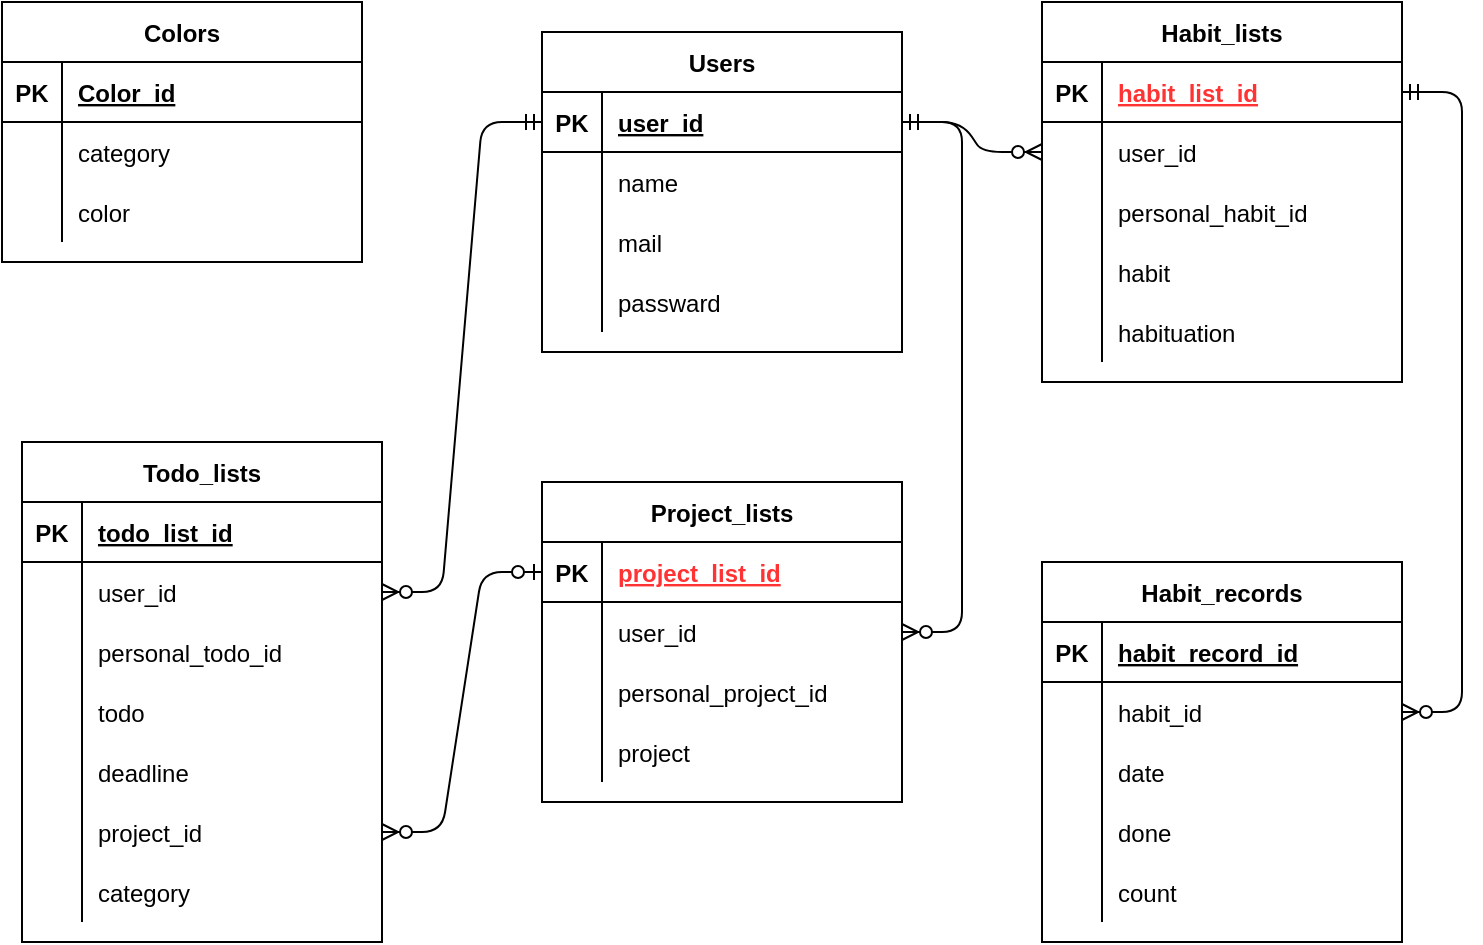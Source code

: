 <mxfile version="14.2.6" type="github">
  <diagram id="yz9vEp8fzlAOeCrYcoD_" name="ページ1">
    <mxGraphModel dx="938" dy="587" grid="1" gridSize="10" guides="1" tooltips="1" connect="1" arrows="1" fold="1" page="1" pageScale="1" pageWidth="827" pageHeight="1169" math="0" shadow="0">
      <root>
        <mxCell id="0" />
        <mxCell id="1" parent="0" />
        <mxCell id="vgZee3NAbd-REzqfM-sp-1" value="Users" style="shape=table;startSize=30;container=1;collapsible=1;childLayout=tableLayout;fixedRows=1;rowLines=0;fontStyle=1;align=center;resizeLast=1;" parent="1" vertex="1">
          <mxGeometry x="310" y="215" width="180" height="160" as="geometry" />
        </mxCell>
        <mxCell id="vgZee3NAbd-REzqfM-sp-2" value="" style="shape=partialRectangle;collapsible=0;dropTarget=0;pointerEvents=0;fillColor=none;top=0;left=0;bottom=1;right=0;points=[[0,0.5],[1,0.5]];portConstraint=eastwest;" parent="vgZee3NAbd-REzqfM-sp-1" vertex="1">
          <mxGeometry y="30" width="180" height="30" as="geometry" />
        </mxCell>
        <mxCell id="vgZee3NAbd-REzqfM-sp-3" value="PK" style="shape=partialRectangle;connectable=0;fillColor=none;top=0;left=0;bottom=0;right=0;fontStyle=1;overflow=hidden;" parent="vgZee3NAbd-REzqfM-sp-2" vertex="1">
          <mxGeometry width="30" height="30" as="geometry" />
        </mxCell>
        <mxCell id="vgZee3NAbd-REzqfM-sp-4" value="user_id" style="shape=partialRectangle;connectable=0;fillColor=none;top=0;left=0;bottom=0;right=0;align=left;spacingLeft=6;fontStyle=5;overflow=hidden;" parent="vgZee3NAbd-REzqfM-sp-2" vertex="1">
          <mxGeometry x="30" width="150" height="30" as="geometry" />
        </mxCell>
        <mxCell id="vgZee3NAbd-REzqfM-sp-5" value="" style="shape=partialRectangle;collapsible=0;dropTarget=0;pointerEvents=0;fillColor=none;top=0;left=0;bottom=0;right=0;points=[[0,0.5],[1,0.5]];portConstraint=eastwest;" parent="vgZee3NAbd-REzqfM-sp-1" vertex="1">
          <mxGeometry y="60" width="180" height="30" as="geometry" />
        </mxCell>
        <mxCell id="vgZee3NAbd-REzqfM-sp-6" value="" style="shape=partialRectangle;connectable=0;fillColor=none;top=0;left=0;bottom=0;right=0;editable=1;overflow=hidden;" parent="vgZee3NAbd-REzqfM-sp-5" vertex="1">
          <mxGeometry width="30" height="30" as="geometry" />
        </mxCell>
        <mxCell id="vgZee3NAbd-REzqfM-sp-7" value="name" style="shape=partialRectangle;connectable=0;fillColor=none;top=0;left=0;bottom=0;right=0;align=left;spacingLeft=6;overflow=hidden;" parent="vgZee3NAbd-REzqfM-sp-5" vertex="1">
          <mxGeometry x="30" width="150" height="30" as="geometry" />
        </mxCell>
        <mxCell id="vgZee3NAbd-REzqfM-sp-8" value="" style="shape=partialRectangle;collapsible=0;dropTarget=0;pointerEvents=0;fillColor=none;top=0;left=0;bottom=0;right=0;points=[[0,0.5],[1,0.5]];portConstraint=eastwest;" parent="vgZee3NAbd-REzqfM-sp-1" vertex="1">
          <mxGeometry y="90" width="180" height="30" as="geometry" />
        </mxCell>
        <mxCell id="vgZee3NAbd-REzqfM-sp-9" value="" style="shape=partialRectangle;connectable=0;fillColor=none;top=0;left=0;bottom=0;right=0;editable=1;overflow=hidden;" parent="vgZee3NAbd-REzqfM-sp-8" vertex="1">
          <mxGeometry width="30" height="30" as="geometry" />
        </mxCell>
        <mxCell id="vgZee3NAbd-REzqfM-sp-10" value="mail" style="shape=partialRectangle;connectable=0;fillColor=none;top=0;left=0;bottom=0;right=0;align=left;spacingLeft=6;overflow=hidden;" parent="vgZee3NAbd-REzqfM-sp-8" vertex="1">
          <mxGeometry x="30" width="150" height="30" as="geometry" />
        </mxCell>
        <mxCell id="vgZee3NAbd-REzqfM-sp-11" value="" style="shape=partialRectangle;collapsible=0;dropTarget=0;pointerEvents=0;fillColor=none;top=0;left=0;bottom=0;right=0;points=[[0,0.5],[1,0.5]];portConstraint=eastwest;" parent="vgZee3NAbd-REzqfM-sp-1" vertex="1">
          <mxGeometry y="120" width="180" height="30" as="geometry" />
        </mxCell>
        <mxCell id="vgZee3NAbd-REzqfM-sp-12" value="" style="shape=partialRectangle;connectable=0;fillColor=none;top=0;left=0;bottom=0;right=0;editable=1;overflow=hidden;" parent="vgZee3NAbd-REzqfM-sp-11" vertex="1">
          <mxGeometry width="30" height="30" as="geometry" />
        </mxCell>
        <mxCell id="vgZee3NAbd-REzqfM-sp-13" value="passward" style="shape=partialRectangle;connectable=0;fillColor=none;top=0;left=0;bottom=0;right=0;align=left;spacingLeft=6;overflow=hidden;" parent="vgZee3NAbd-REzqfM-sp-11" vertex="1">
          <mxGeometry x="30" width="150" height="30" as="geometry" />
        </mxCell>
        <mxCell id="vgZee3NAbd-REzqfM-sp-27" value="Habit_lists" style="shape=table;startSize=30;container=1;collapsible=1;childLayout=tableLayout;fixedRows=1;rowLines=0;fontStyle=1;align=center;resizeLast=1;" parent="1" vertex="1">
          <mxGeometry x="560" y="200" width="180" height="190" as="geometry" />
        </mxCell>
        <mxCell id="vgZee3NAbd-REzqfM-sp-28" value="" style="shape=partialRectangle;collapsible=0;dropTarget=0;pointerEvents=0;fillColor=none;top=0;left=0;bottom=1;right=0;points=[[0,0.5],[1,0.5]];portConstraint=eastwest;" parent="vgZee3NAbd-REzqfM-sp-27" vertex="1">
          <mxGeometry y="30" width="180" height="30" as="geometry" />
        </mxCell>
        <mxCell id="vgZee3NAbd-REzqfM-sp-29" value="PK" style="shape=partialRectangle;connectable=0;fillColor=none;top=0;left=0;bottom=0;right=0;fontStyle=1;overflow=hidden;" parent="vgZee3NAbd-REzqfM-sp-28" vertex="1">
          <mxGeometry width="30" height="30" as="geometry" />
        </mxCell>
        <mxCell id="vgZee3NAbd-REzqfM-sp-30" value="habit_list_id" style="shape=partialRectangle;connectable=0;fillColor=none;top=0;left=0;bottom=0;right=0;align=left;spacingLeft=6;fontStyle=5;overflow=hidden;fontColor=#FF3333;" parent="vgZee3NAbd-REzqfM-sp-28" vertex="1">
          <mxGeometry x="30" width="150" height="30" as="geometry" />
        </mxCell>
        <mxCell id="vgZee3NAbd-REzqfM-sp-31" value="" style="shape=partialRectangle;collapsible=0;dropTarget=0;pointerEvents=0;fillColor=none;top=0;left=0;bottom=0;right=0;points=[[0,0.5],[1,0.5]];portConstraint=eastwest;" parent="vgZee3NAbd-REzqfM-sp-27" vertex="1">
          <mxGeometry y="60" width="180" height="30" as="geometry" />
        </mxCell>
        <mxCell id="vgZee3NAbd-REzqfM-sp-32" value="" style="shape=partialRectangle;connectable=0;fillColor=none;top=0;left=0;bottom=0;right=0;editable=1;overflow=hidden;" parent="vgZee3NAbd-REzqfM-sp-31" vertex="1">
          <mxGeometry width="30" height="30" as="geometry" />
        </mxCell>
        <mxCell id="vgZee3NAbd-REzqfM-sp-33" value="user_id" style="shape=partialRectangle;connectable=0;fillColor=none;top=0;left=0;bottom=0;right=0;align=left;spacingLeft=6;overflow=hidden;" parent="vgZee3NAbd-REzqfM-sp-31" vertex="1">
          <mxGeometry x="30" width="150" height="30" as="geometry" />
        </mxCell>
        <mxCell id="vgZee3NAbd-REzqfM-sp-34" value="" style="shape=partialRectangle;collapsible=0;dropTarget=0;pointerEvents=0;fillColor=none;top=0;left=0;bottom=0;right=0;points=[[0,0.5],[1,0.5]];portConstraint=eastwest;" parent="vgZee3NAbd-REzqfM-sp-27" vertex="1">
          <mxGeometry y="90" width="180" height="30" as="geometry" />
        </mxCell>
        <mxCell id="vgZee3NAbd-REzqfM-sp-35" value="" style="shape=partialRectangle;connectable=0;fillColor=none;top=0;left=0;bottom=0;right=0;editable=1;overflow=hidden;" parent="vgZee3NAbd-REzqfM-sp-34" vertex="1">
          <mxGeometry width="30" height="30" as="geometry" />
        </mxCell>
        <mxCell id="vgZee3NAbd-REzqfM-sp-36" value="personal_habit_id" style="shape=partialRectangle;connectable=0;fillColor=none;top=0;left=0;bottom=0;right=0;align=left;spacingLeft=6;overflow=hidden;" parent="vgZee3NAbd-REzqfM-sp-34" vertex="1">
          <mxGeometry x="30" width="150" height="30" as="geometry" />
        </mxCell>
        <mxCell id="vgZee3NAbd-REzqfM-sp-37" value="" style="shape=partialRectangle;collapsible=0;dropTarget=0;pointerEvents=0;fillColor=none;top=0;left=0;bottom=0;right=0;points=[[0,0.5],[1,0.5]];portConstraint=eastwest;" parent="vgZee3NAbd-REzqfM-sp-27" vertex="1">
          <mxGeometry y="120" width="180" height="30" as="geometry" />
        </mxCell>
        <mxCell id="vgZee3NAbd-REzqfM-sp-38" value="" style="shape=partialRectangle;connectable=0;fillColor=none;top=0;left=0;bottom=0;right=0;editable=1;overflow=hidden;" parent="vgZee3NAbd-REzqfM-sp-37" vertex="1">
          <mxGeometry width="30" height="30" as="geometry" />
        </mxCell>
        <mxCell id="vgZee3NAbd-REzqfM-sp-39" value="habit" style="shape=partialRectangle;connectable=0;fillColor=none;top=0;left=0;bottom=0;right=0;align=left;spacingLeft=6;overflow=hidden;" parent="vgZee3NAbd-REzqfM-sp-37" vertex="1">
          <mxGeometry x="30" width="150" height="30" as="geometry" />
        </mxCell>
        <mxCell id="vgZee3NAbd-REzqfM-sp-57" style="shape=partialRectangle;collapsible=0;dropTarget=0;pointerEvents=0;fillColor=none;top=0;left=0;bottom=0;right=0;points=[[0,0.5],[1,0.5]];portConstraint=eastwest;" parent="vgZee3NAbd-REzqfM-sp-27" vertex="1">
          <mxGeometry y="150" width="180" height="30" as="geometry" />
        </mxCell>
        <mxCell id="vgZee3NAbd-REzqfM-sp-58" style="shape=partialRectangle;connectable=0;fillColor=none;top=0;left=0;bottom=0;right=0;editable=1;overflow=hidden;" parent="vgZee3NAbd-REzqfM-sp-57" vertex="1">
          <mxGeometry width="30" height="30" as="geometry" />
        </mxCell>
        <mxCell id="vgZee3NAbd-REzqfM-sp-59" value="habituation" style="shape=partialRectangle;connectable=0;fillColor=none;top=0;left=0;bottom=0;right=0;align=left;spacingLeft=6;overflow=hidden;" parent="vgZee3NAbd-REzqfM-sp-57" vertex="1">
          <mxGeometry x="30" width="150" height="30" as="geometry" />
        </mxCell>
        <mxCell id="vgZee3NAbd-REzqfM-sp-60" value="Habit_records" style="shape=table;startSize=30;container=1;collapsible=1;childLayout=tableLayout;fixedRows=1;rowLines=0;fontStyle=1;align=center;resizeLast=1;" parent="1" vertex="1">
          <mxGeometry x="560" y="480" width="180" height="190" as="geometry" />
        </mxCell>
        <mxCell id="vgZee3NAbd-REzqfM-sp-61" value="" style="shape=partialRectangle;collapsible=0;dropTarget=0;pointerEvents=0;fillColor=none;top=0;left=0;bottom=1;right=0;points=[[0,0.5],[1,0.5]];portConstraint=eastwest;" parent="vgZee3NAbd-REzqfM-sp-60" vertex="1">
          <mxGeometry y="30" width="180" height="30" as="geometry" />
        </mxCell>
        <mxCell id="vgZee3NAbd-REzqfM-sp-62" value="PK" style="shape=partialRectangle;connectable=0;fillColor=none;top=0;left=0;bottom=0;right=0;fontStyle=1;overflow=hidden;" parent="vgZee3NAbd-REzqfM-sp-61" vertex="1">
          <mxGeometry width="30" height="30" as="geometry" />
        </mxCell>
        <mxCell id="vgZee3NAbd-REzqfM-sp-63" value="habit_record_id" style="shape=partialRectangle;connectable=0;fillColor=none;top=0;left=0;bottom=0;right=0;align=left;spacingLeft=6;fontStyle=5;overflow=hidden;" parent="vgZee3NAbd-REzqfM-sp-61" vertex="1">
          <mxGeometry x="30" width="150" height="30" as="geometry" />
        </mxCell>
        <mxCell id="vgZee3NAbd-REzqfM-sp-64" value="" style="shape=partialRectangle;collapsible=0;dropTarget=0;pointerEvents=0;fillColor=none;top=0;left=0;bottom=0;right=0;points=[[0,0.5],[1,0.5]];portConstraint=eastwest;" parent="vgZee3NAbd-REzqfM-sp-60" vertex="1">
          <mxGeometry y="60" width="180" height="30" as="geometry" />
        </mxCell>
        <mxCell id="vgZee3NAbd-REzqfM-sp-65" value="" style="shape=partialRectangle;connectable=0;fillColor=none;top=0;left=0;bottom=0;right=0;editable=1;overflow=hidden;" parent="vgZee3NAbd-REzqfM-sp-64" vertex="1">
          <mxGeometry width="30" height="30" as="geometry" />
        </mxCell>
        <mxCell id="vgZee3NAbd-REzqfM-sp-66" value="habit_id" style="shape=partialRectangle;connectable=0;fillColor=none;top=0;left=0;bottom=0;right=0;align=left;spacingLeft=6;overflow=hidden;" parent="vgZee3NAbd-REzqfM-sp-64" vertex="1">
          <mxGeometry x="30" width="150" height="30" as="geometry" />
        </mxCell>
        <mxCell id="vgZee3NAbd-REzqfM-sp-67" value="" style="shape=partialRectangle;collapsible=0;dropTarget=0;pointerEvents=0;fillColor=none;top=0;left=0;bottom=0;right=0;points=[[0,0.5],[1,0.5]];portConstraint=eastwest;" parent="vgZee3NAbd-REzqfM-sp-60" vertex="1">
          <mxGeometry y="90" width="180" height="30" as="geometry" />
        </mxCell>
        <mxCell id="vgZee3NAbd-REzqfM-sp-68" value="" style="shape=partialRectangle;connectable=0;fillColor=none;top=0;left=0;bottom=0;right=0;editable=1;overflow=hidden;" parent="vgZee3NAbd-REzqfM-sp-67" vertex="1">
          <mxGeometry width="30" height="30" as="geometry" />
        </mxCell>
        <mxCell id="vgZee3NAbd-REzqfM-sp-69" value="date" style="shape=partialRectangle;connectable=0;fillColor=none;top=0;left=0;bottom=0;right=0;align=left;spacingLeft=6;overflow=hidden;" parent="vgZee3NAbd-REzqfM-sp-67" vertex="1">
          <mxGeometry x="30" width="150" height="30" as="geometry" />
        </mxCell>
        <mxCell id="vgZee3NAbd-REzqfM-sp-70" value="" style="shape=partialRectangle;collapsible=0;dropTarget=0;pointerEvents=0;fillColor=none;top=0;left=0;bottom=0;right=0;points=[[0,0.5],[1,0.5]];portConstraint=eastwest;" parent="vgZee3NAbd-REzqfM-sp-60" vertex="1">
          <mxGeometry y="120" width="180" height="30" as="geometry" />
        </mxCell>
        <mxCell id="vgZee3NAbd-REzqfM-sp-71" value="" style="shape=partialRectangle;connectable=0;fillColor=none;top=0;left=0;bottom=0;right=0;editable=1;overflow=hidden;" parent="vgZee3NAbd-REzqfM-sp-70" vertex="1">
          <mxGeometry width="30" height="30" as="geometry" />
        </mxCell>
        <mxCell id="vgZee3NAbd-REzqfM-sp-72" value="done" style="shape=partialRectangle;connectable=0;fillColor=none;top=0;left=0;bottom=0;right=0;align=left;spacingLeft=6;overflow=hidden;" parent="vgZee3NAbd-REzqfM-sp-70" vertex="1">
          <mxGeometry x="30" width="150" height="30" as="geometry" />
        </mxCell>
        <mxCell id="vgZee3NAbd-REzqfM-sp-76" style="shape=partialRectangle;collapsible=0;dropTarget=0;pointerEvents=0;fillColor=none;top=0;left=0;bottom=0;right=0;points=[[0,0.5],[1,0.5]];portConstraint=eastwest;" parent="vgZee3NAbd-REzqfM-sp-60" vertex="1">
          <mxGeometry y="150" width="180" height="30" as="geometry" />
        </mxCell>
        <mxCell id="vgZee3NAbd-REzqfM-sp-77" style="shape=partialRectangle;connectable=0;fillColor=none;top=0;left=0;bottom=0;right=0;editable=1;overflow=hidden;" parent="vgZee3NAbd-REzqfM-sp-76" vertex="1">
          <mxGeometry width="30" height="30" as="geometry" />
        </mxCell>
        <mxCell id="vgZee3NAbd-REzqfM-sp-78" value="count" style="shape=partialRectangle;connectable=0;fillColor=none;top=0;left=0;bottom=0;right=0;align=left;spacingLeft=6;overflow=hidden;" parent="vgZee3NAbd-REzqfM-sp-76" vertex="1">
          <mxGeometry x="30" width="150" height="30" as="geometry" />
        </mxCell>
        <mxCell id="vgZee3NAbd-REzqfM-sp-79" value="Project_lists" style="shape=table;startSize=30;container=1;collapsible=1;childLayout=tableLayout;fixedRows=1;rowLines=0;fontStyle=1;align=center;resizeLast=1;" parent="1" vertex="1">
          <mxGeometry x="310" y="440" width="180" height="160" as="geometry" />
        </mxCell>
        <mxCell id="vgZee3NAbd-REzqfM-sp-80" value="" style="shape=partialRectangle;collapsible=0;dropTarget=0;pointerEvents=0;fillColor=none;top=0;left=0;bottom=1;right=0;points=[[0,0.5],[1,0.5]];portConstraint=eastwest;" parent="vgZee3NAbd-REzqfM-sp-79" vertex="1">
          <mxGeometry y="30" width="180" height="30" as="geometry" />
        </mxCell>
        <mxCell id="vgZee3NAbd-REzqfM-sp-81" value="PK" style="shape=partialRectangle;connectable=0;fillColor=none;top=0;left=0;bottom=0;right=0;fontStyle=1;overflow=hidden;" parent="vgZee3NAbd-REzqfM-sp-80" vertex="1">
          <mxGeometry width="30" height="30" as="geometry" />
        </mxCell>
        <mxCell id="vgZee3NAbd-REzqfM-sp-82" value="project_list_id" style="shape=partialRectangle;connectable=0;fillColor=none;top=0;left=0;bottom=0;right=0;align=left;spacingLeft=6;fontStyle=5;overflow=hidden;fontColor=#FF3333;" parent="vgZee3NAbd-REzqfM-sp-80" vertex="1">
          <mxGeometry x="30" width="150" height="30" as="geometry" />
        </mxCell>
        <mxCell id="vgZee3NAbd-REzqfM-sp-83" value="" style="shape=partialRectangle;collapsible=0;dropTarget=0;pointerEvents=0;fillColor=none;top=0;left=0;bottom=0;right=0;points=[[0,0.5],[1,0.5]];portConstraint=eastwest;" parent="vgZee3NAbd-REzqfM-sp-79" vertex="1">
          <mxGeometry y="60" width="180" height="30" as="geometry" />
        </mxCell>
        <mxCell id="vgZee3NAbd-REzqfM-sp-84" value="" style="shape=partialRectangle;connectable=0;fillColor=none;top=0;left=0;bottom=0;right=0;editable=1;overflow=hidden;" parent="vgZee3NAbd-REzqfM-sp-83" vertex="1">
          <mxGeometry width="30" height="30" as="geometry" />
        </mxCell>
        <mxCell id="vgZee3NAbd-REzqfM-sp-85" value="user_id" style="shape=partialRectangle;connectable=0;fillColor=none;top=0;left=0;bottom=0;right=0;align=left;spacingLeft=6;overflow=hidden;" parent="vgZee3NAbd-REzqfM-sp-83" vertex="1">
          <mxGeometry x="30" width="150" height="30" as="geometry" />
        </mxCell>
        <mxCell id="vgZee3NAbd-REzqfM-sp-86" value="" style="shape=partialRectangle;collapsible=0;dropTarget=0;pointerEvents=0;fillColor=none;top=0;left=0;bottom=0;right=0;points=[[0,0.5],[1,0.5]];portConstraint=eastwest;" parent="vgZee3NAbd-REzqfM-sp-79" vertex="1">
          <mxGeometry y="90" width="180" height="30" as="geometry" />
        </mxCell>
        <mxCell id="vgZee3NAbd-REzqfM-sp-87" value="" style="shape=partialRectangle;connectable=0;fillColor=none;top=0;left=0;bottom=0;right=0;editable=1;overflow=hidden;" parent="vgZee3NAbd-REzqfM-sp-86" vertex="1">
          <mxGeometry width="30" height="30" as="geometry" />
        </mxCell>
        <mxCell id="vgZee3NAbd-REzqfM-sp-88" value="personal_project_id" style="shape=partialRectangle;connectable=0;fillColor=none;top=0;left=0;bottom=0;right=0;align=left;spacingLeft=6;overflow=hidden;" parent="vgZee3NAbd-REzqfM-sp-86" vertex="1">
          <mxGeometry x="30" width="150" height="30" as="geometry" />
        </mxCell>
        <mxCell id="vgZee3NAbd-REzqfM-sp-89" value="" style="shape=partialRectangle;collapsible=0;dropTarget=0;pointerEvents=0;fillColor=none;top=0;left=0;bottom=0;right=0;points=[[0,0.5],[1,0.5]];portConstraint=eastwest;" parent="vgZee3NAbd-REzqfM-sp-79" vertex="1">
          <mxGeometry y="120" width="180" height="30" as="geometry" />
        </mxCell>
        <mxCell id="vgZee3NAbd-REzqfM-sp-90" value="" style="shape=partialRectangle;connectable=0;fillColor=none;top=0;left=0;bottom=0;right=0;editable=1;overflow=hidden;" parent="vgZee3NAbd-REzqfM-sp-89" vertex="1">
          <mxGeometry width="30" height="30" as="geometry" />
        </mxCell>
        <mxCell id="vgZee3NAbd-REzqfM-sp-91" value="project" style="shape=partialRectangle;connectable=0;fillColor=none;top=0;left=0;bottom=0;right=0;align=left;spacingLeft=6;overflow=hidden;" parent="vgZee3NAbd-REzqfM-sp-89" vertex="1">
          <mxGeometry x="30" width="150" height="30" as="geometry" />
        </mxCell>
        <mxCell id="vgZee3NAbd-REzqfM-sp-95" value="Todo_lists" style="shape=table;startSize=30;container=1;collapsible=1;childLayout=tableLayout;fixedRows=1;rowLines=0;fontStyle=1;align=center;resizeLast=1;" parent="1" vertex="1">
          <mxGeometry x="50" y="420" width="180" height="250" as="geometry" />
        </mxCell>
        <mxCell id="vgZee3NAbd-REzqfM-sp-96" value="" style="shape=partialRectangle;collapsible=0;dropTarget=0;pointerEvents=0;fillColor=none;top=0;left=0;bottom=1;right=0;points=[[0,0.5],[1,0.5]];portConstraint=eastwest;" parent="vgZee3NAbd-REzqfM-sp-95" vertex="1">
          <mxGeometry y="30" width="180" height="30" as="geometry" />
        </mxCell>
        <mxCell id="vgZee3NAbd-REzqfM-sp-97" value="PK" style="shape=partialRectangle;connectable=0;fillColor=none;top=0;left=0;bottom=0;right=0;fontStyle=1;overflow=hidden;" parent="vgZee3NAbd-REzqfM-sp-96" vertex="1">
          <mxGeometry width="30" height="30" as="geometry" />
        </mxCell>
        <mxCell id="vgZee3NAbd-REzqfM-sp-98" value="todo_list_id" style="shape=partialRectangle;connectable=0;fillColor=none;top=0;left=0;bottom=0;right=0;align=left;spacingLeft=6;fontStyle=5;overflow=hidden;" parent="vgZee3NAbd-REzqfM-sp-96" vertex="1">
          <mxGeometry x="30" width="150" height="30" as="geometry" />
        </mxCell>
        <mxCell id="vgZee3NAbd-REzqfM-sp-99" value="" style="shape=partialRectangle;collapsible=0;dropTarget=0;pointerEvents=0;fillColor=none;top=0;left=0;bottom=0;right=0;points=[[0,0.5],[1,0.5]];portConstraint=eastwest;" parent="vgZee3NAbd-REzqfM-sp-95" vertex="1">
          <mxGeometry y="60" width="180" height="30" as="geometry" />
        </mxCell>
        <mxCell id="vgZee3NAbd-REzqfM-sp-100" value="" style="shape=partialRectangle;connectable=0;fillColor=none;top=0;left=0;bottom=0;right=0;editable=1;overflow=hidden;" parent="vgZee3NAbd-REzqfM-sp-99" vertex="1">
          <mxGeometry width="30" height="30" as="geometry" />
        </mxCell>
        <mxCell id="vgZee3NAbd-REzqfM-sp-101" value="user_id" style="shape=partialRectangle;connectable=0;fillColor=none;top=0;left=0;bottom=0;right=0;align=left;spacingLeft=6;overflow=hidden;" parent="vgZee3NAbd-REzqfM-sp-99" vertex="1">
          <mxGeometry x="30" width="150" height="30" as="geometry" />
        </mxCell>
        <mxCell id="vgZee3NAbd-REzqfM-sp-102" value="" style="shape=partialRectangle;collapsible=0;dropTarget=0;pointerEvents=0;fillColor=none;top=0;left=0;bottom=0;right=0;points=[[0,0.5],[1,0.5]];portConstraint=eastwest;" parent="vgZee3NAbd-REzqfM-sp-95" vertex="1">
          <mxGeometry y="90" width="180" height="30" as="geometry" />
        </mxCell>
        <mxCell id="vgZee3NAbd-REzqfM-sp-103" value="" style="shape=partialRectangle;connectable=0;fillColor=none;top=0;left=0;bottom=0;right=0;editable=1;overflow=hidden;" parent="vgZee3NAbd-REzqfM-sp-102" vertex="1">
          <mxGeometry width="30" height="30" as="geometry" />
        </mxCell>
        <mxCell id="vgZee3NAbd-REzqfM-sp-104" value="personal_todo_id" style="shape=partialRectangle;connectable=0;fillColor=none;top=0;left=0;bottom=0;right=0;align=left;spacingLeft=6;overflow=hidden;" parent="vgZee3NAbd-REzqfM-sp-102" vertex="1">
          <mxGeometry x="30" width="150" height="30" as="geometry" />
        </mxCell>
        <mxCell id="vgZee3NAbd-REzqfM-sp-105" value="" style="shape=partialRectangle;collapsible=0;dropTarget=0;pointerEvents=0;fillColor=none;top=0;left=0;bottom=0;right=0;points=[[0,0.5],[1,0.5]];portConstraint=eastwest;" parent="vgZee3NAbd-REzqfM-sp-95" vertex="1">
          <mxGeometry y="120" width="180" height="30" as="geometry" />
        </mxCell>
        <mxCell id="vgZee3NAbd-REzqfM-sp-106" value="" style="shape=partialRectangle;connectable=0;fillColor=none;top=0;left=0;bottom=0;right=0;editable=1;overflow=hidden;" parent="vgZee3NAbd-REzqfM-sp-105" vertex="1">
          <mxGeometry width="30" height="30" as="geometry" />
        </mxCell>
        <mxCell id="vgZee3NAbd-REzqfM-sp-107" value="todo" style="shape=partialRectangle;connectable=0;fillColor=none;top=0;left=0;bottom=0;right=0;align=left;spacingLeft=6;overflow=hidden;" parent="vgZee3NAbd-REzqfM-sp-105" vertex="1">
          <mxGeometry x="30" width="150" height="30" as="geometry" />
        </mxCell>
        <mxCell id="vgZee3NAbd-REzqfM-sp-114" style="shape=partialRectangle;collapsible=0;dropTarget=0;pointerEvents=0;fillColor=none;top=0;left=0;bottom=0;right=0;points=[[0,0.5],[1,0.5]];portConstraint=eastwest;" parent="vgZee3NAbd-REzqfM-sp-95" vertex="1">
          <mxGeometry y="150" width="180" height="30" as="geometry" />
        </mxCell>
        <mxCell id="vgZee3NAbd-REzqfM-sp-115" style="shape=partialRectangle;connectable=0;fillColor=none;top=0;left=0;bottom=0;right=0;editable=1;overflow=hidden;" parent="vgZee3NAbd-REzqfM-sp-114" vertex="1">
          <mxGeometry width="30" height="30" as="geometry" />
        </mxCell>
        <mxCell id="vgZee3NAbd-REzqfM-sp-116" value="deadline" style="shape=partialRectangle;connectable=0;fillColor=none;top=0;left=0;bottom=0;right=0;align=left;spacingLeft=6;overflow=hidden;" parent="vgZee3NAbd-REzqfM-sp-114" vertex="1">
          <mxGeometry x="30" width="150" height="30" as="geometry" />
        </mxCell>
        <mxCell id="vgZee3NAbd-REzqfM-sp-111" style="shape=partialRectangle;collapsible=0;dropTarget=0;pointerEvents=0;fillColor=none;top=0;left=0;bottom=0;right=0;points=[[0,0.5],[1,0.5]];portConstraint=eastwest;" parent="vgZee3NAbd-REzqfM-sp-95" vertex="1">
          <mxGeometry y="180" width="180" height="30" as="geometry" />
        </mxCell>
        <mxCell id="vgZee3NAbd-REzqfM-sp-112" style="shape=partialRectangle;connectable=0;fillColor=none;top=0;left=0;bottom=0;right=0;editable=1;overflow=hidden;" parent="vgZee3NAbd-REzqfM-sp-111" vertex="1">
          <mxGeometry width="30" height="30" as="geometry" />
        </mxCell>
        <mxCell id="vgZee3NAbd-REzqfM-sp-113" value="project_id" style="shape=partialRectangle;connectable=0;fillColor=none;top=0;left=0;bottom=0;right=0;align=left;spacingLeft=6;overflow=hidden;" parent="vgZee3NAbd-REzqfM-sp-111" vertex="1">
          <mxGeometry x="30" width="150" height="30" as="geometry" />
        </mxCell>
        <mxCell id="vgZee3NAbd-REzqfM-sp-108" style="shape=partialRectangle;collapsible=0;dropTarget=0;pointerEvents=0;fillColor=none;top=0;left=0;bottom=0;right=0;points=[[0,0.5],[1,0.5]];portConstraint=eastwest;" parent="vgZee3NAbd-REzqfM-sp-95" vertex="1">
          <mxGeometry y="210" width="180" height="30" as="geometry" />
        </mxCell>
        <mxCell id="vgZee3NAbd-REzqfM-sp-109" style="shape=partialRectangle;connectable=0;fillColor=none;top=0;left=0;bottom=0;right=0;editable=1;overflow=hidden;" parent="vgZee3NAbd-REzqfM-sp-108" vertex="1">
          <mxGeometry width="30" height="30" as="geometry" />
        </mxCell>
        <mxCell id="vgZee3NAbd-REzqfM-sp-110" value="category" style="shape=partialRectangle;connectable=0;fillColor=none;top=0;left=0;bottom=0;right=0;align=left;spacingLeft=6;overflow=hidden;" parent="vgZee3NAbd-REzqfM-sp-108" vertex="1">
          <mxGeometry x="30" width="150" height="30" as="geometry" />
        </mxCell>
        <mxCell id="vgZee3NAbd-REzqfM-sp-117" value="Colors" style="shape=table;startSize=30;container=1;collapsible=1;childLayout=tableLayout;fixedRows=1;rowLines=0;fontStyle=1;align=center;resizeLast=1;" parent="1" vertex="1">
          <mxGeometry x="40" y="200" width="180" height="130" as="geometry" />
        </mxCell>
        <mxCell id="vgZee3NAbd-REzqfM-sp-118" value="" style="shape=partialRectangle;collapsible=0;dropTarget=0;pointerEvents=0;fillColor=none;top=0;left=0;bottom=1;right=0;points=[[0,0.5],[1,0.5]];portConstraint=eastwest;" parent="vgZee3NAbd-REzqfM-sp-117" vertex="1">
          <mxGeometry y="30" width="180" height="30" as="geometry" />
        </mxCell>
        <mxCell id="vgZee3NAbd-REzqfM-sp-119" value="PK" style="shape=partialRectangle;connectable=0;fillColor=none;top=0;left=0;bottom=0;right=0;fontStyle=1;overflow=hidden;" parent="vgZee3NAbd-REzqfM-sp-118" vertex="1">
          <mxGeometry width="30" height="30" as="geometry" />
        </mxCell>
        <mxCell id="vgZee3NAbd-REzqfM-sp-120" value="Color_id" style="shape=partialRectangle;connectable=0;fillColor=none;top=0;left=0;bottom=0;right=0;align=left;spacingLeft=6;fontStyle=5;overflow=hidden;" parent="vgZee3NAbd-REzqfM-sp-118" vertex="1">
          <mxGeometry x="30" width="150" height="30" as="geometry" />
        </mxCell>
        <mxCell id="vgZee3NAbd-REzqfM-sp-121" value="" style="shape=partialRectangle;collapsible=0;dropTarget=0;pointerEvents=0;fillColor=none;top=0;left=0;bottom=0;right=0;points=[[0,0.5],[1,0.5]];portConstraint=eastwest;" parent="vgZee3NAbd-REzqfM-sp-117" vertex="1">
          <mxGeometry y="60" width="180" height="30" as="geometry" />
        </mxCell>
        <mxCell id="vgZee3NAbd-REzqfM-sp-122" value="" style="shape=partialRectangle;connectable=0;fillColor=none;top=0;left=0;bottom=0;right=0;editable=1;overflow=hidden;" parent="vgZee3NAbd-REzqfM-sp-121" vertex="1">
          <mxGeometry width="30" height="30" as="geometry" />
        </mxCell>
        <mxCell id="vgZee3NAbd-REzqfM-sp-123" value="category" style="shape=partialRectangle;connectable=0;fillColor=none;top=0;left=0;bottom=0;right=0;align=left;spacingLeft=6;overflow=hidden;" parent="vgZee3NAbd-REzqfM-sp-121" vertex="1">
          <mxGeometry x="30" width="150" height="30" as="geometry" />
        </mxCell>
        <mxCell id="vgZee3NAbd-REzqfM-sp-124" value="" style="shape=partialRectangle;collapsible=0;dropTarget=0;pointerEvents=0;fillColor=none;top=0;left=0;bottom=0;right=0;points=[[0,0.5],[1,0.5]];portConstraint=eastwest;" parent="vgZee3NAbd-REzqfM-sp-117" vertex="1">
          <mxGeometry y="90" width="180" height="30" as="geometry" />
        </mxCell>
        <mxCell id="vgZee3NAbd-REzqfM-sp-125" value="" style="shape=partialRectangle;connectable=0;fillColor=none;top=0;left=0;bottom=0;right=0;editable=1;overflow=hidden;" parent="vgZee3NAbd-REzqfM-sp-124" vertex="1">
          <mxGeometry width="30" height="30" as="geometry" />
        </mxCell>
        <mxCell id="vgZee3NAbd-REzqfM-sp-126" value="color" style="shape=partialRectangle;connectable=0;fillColor=none;top=0;left=0;bottom=0;right=0;align=left;spacingLeft=6;overflow=hidden;" parent="vgZee3NAbd-REzqfM-sp-124" vertex="1">
          <mxGeometry x="30" width="150" height="30" as="geometry" />
        </mxCell>
        <mxCell id="vgZee3NAbd-REzqfM-sp-149" value="" style="edgeStyle=entityRelationEdgeStyle;fontSize=12;html=1;endArrow=ERzeroToMany;startArrow=ERzeroToOne;strokeColor=#000000;entryX=1;entryY=0.5;entryDx=0;entryDy=0;exitX=0;exitY=0.5;exitDx=0;exitDy=0;" parent="1" source="vgZee3NAbd-REzqfM-sp-80" target="vgZee3NAbd-REzqfM-sp-111" edge="1">
          <mxGeometry width="100" height="100" relative="1" as="geometry">
            <mxPoint x="70" y="245" as="sourcePoint" />
            <mxPoint x="81" y="622" as="targetPoint" />
          </mxGeometry>
        </mxCell>
        <mxCell id="vgZee3NAbd-REzqfM-sp-150" value="" style="edgeStyle=entityRelationEdgeStyle;fontSize=12;html=1;endArrow=ERzeroToMany;startArrow=ERmandOne;strokeColor=#000000;exitX=1;exitY=0.5;exitDx=0;exitDy=0;entryX=1;entryY=0.5;entryDx=0;entryDy=0;" parent="1" source="vgZee3NAbd-REzqfM-sp-2" target="vgZee3NAbd-REzqfM-sp-83" edge="1">
          <mxGeometry width="100" height="100" relative="1" as="geometry">
            <mxPoint x="260" y="250" as="sourcePoint" />
            <mxPoint x="260" y="550" as="targetPoint" />
          </mxGeometry>
        </mxCell>
        <mxCell id="vgZee3NAbd-REzqfM-sp-152" value="" style="edgeStyle=entityRelationEdgeStyle;fontSize=12;html=1;endArrow=ERzeroToMany;startArrow=ERmandOne;strokeColor=#000000;exitX=0;exitY=0.5;exitDx=0;exitDy=0;entryX=1;entryY=0.5;entryDx=0;entryDy=0;" parent="1" source="vgZee3NAbd-REzqfM-sp-2" target="vgZee3NAbd-REzqfM-sp-99" edge="1">
          <mxGeometry width="100" height="100" relative="1" as="geometry">
            <mxPoint x="270" y="255" as="sourcePoint" />
            <mxPoint x="270" y="555" as="targetPoint" />
          </mxGeometry>
        </mxCell>
        <mxCell id="vgZee3NAbd-REzqfM-sp-154" value="" style="edgeStyle=entityRelationEdgeStyle;fontSize=12;html=1;endArrow=ERzeroToMany;startArrow=ERmandOne;strokeColor=#000000;exitX=1;exitY=0.5;exitDx=0;exitDy=0;" parent="1" source="vgZee3NAbd-REzqfM-sp-2" target="vgZee3NAbd-REzqfM-sp-31" edge="1">
          <mxGeometry width="100" height="100" relative="1" as="geometry">
            <mxPoint x="270" y="255" as="sourcePoint" />
            <mxPoint x="360" y="525" as="targetPoint" />
          </mxGeometry>
        </mxCell>
        <mxCell id="vgZee3NAbd-REzqfM-sp-155" value="" style="edgeStyle=entityRelationEdgeStyle;fontSize=12;html=1;endArrow=ERzeroToMany;startArrow=ERmandOne;strokeColor=#000000;exitX=1;exitY=0.5;exitDx=0;exitDy=0;entryX=1;entryY=0.5;entryDx=0;entryDy=0;" parent="1" source="vgZee3NAbd-REzqfM-sp-28" target="vgZee3NAbd-REzqfM-sp-64" edge="1">
          <mxGeometry width="100" height="100" relative="1" as="geometry">
            <mxPoint x="500" y="250" as="sourcePoint" />
            <mxPoint x="560" y="280" as="targetPoint" />
          </mxGeometry>
        </mxCell>
      </root>
    </mxGraphModel>
  </diagram>
</mxfile>
